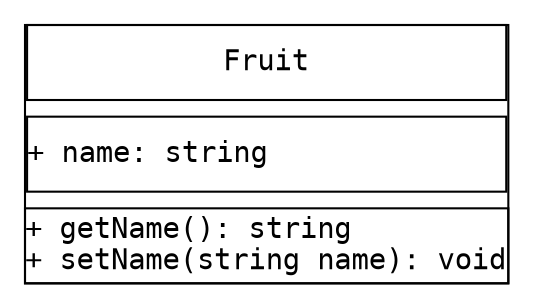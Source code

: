digraph graphClass {
  // sep="0";
  // esep="0";
  ranksep=0;
  // nodesep=0;
  // margin=0;
  // pad=0;

  subgraph cluster_fruit {
    margin=0;
    nodesep=0;
    ranksep=0;
    pad=0;
    node [
      fontname="Consolas";
      shape=box;
      style=none;
      color=black;
      pad=0;
      margin=0;
      width=3.2;
    ];
    name [label="Fruit"];
    fields [label="+ name: string\l"];
    methods [label="+ getName(): string\l+ setName(string name): void\l"];

    edge [style=invis; arrowhead=none; arrowsize=0];
    name -> fields -> methods;
  };
}
